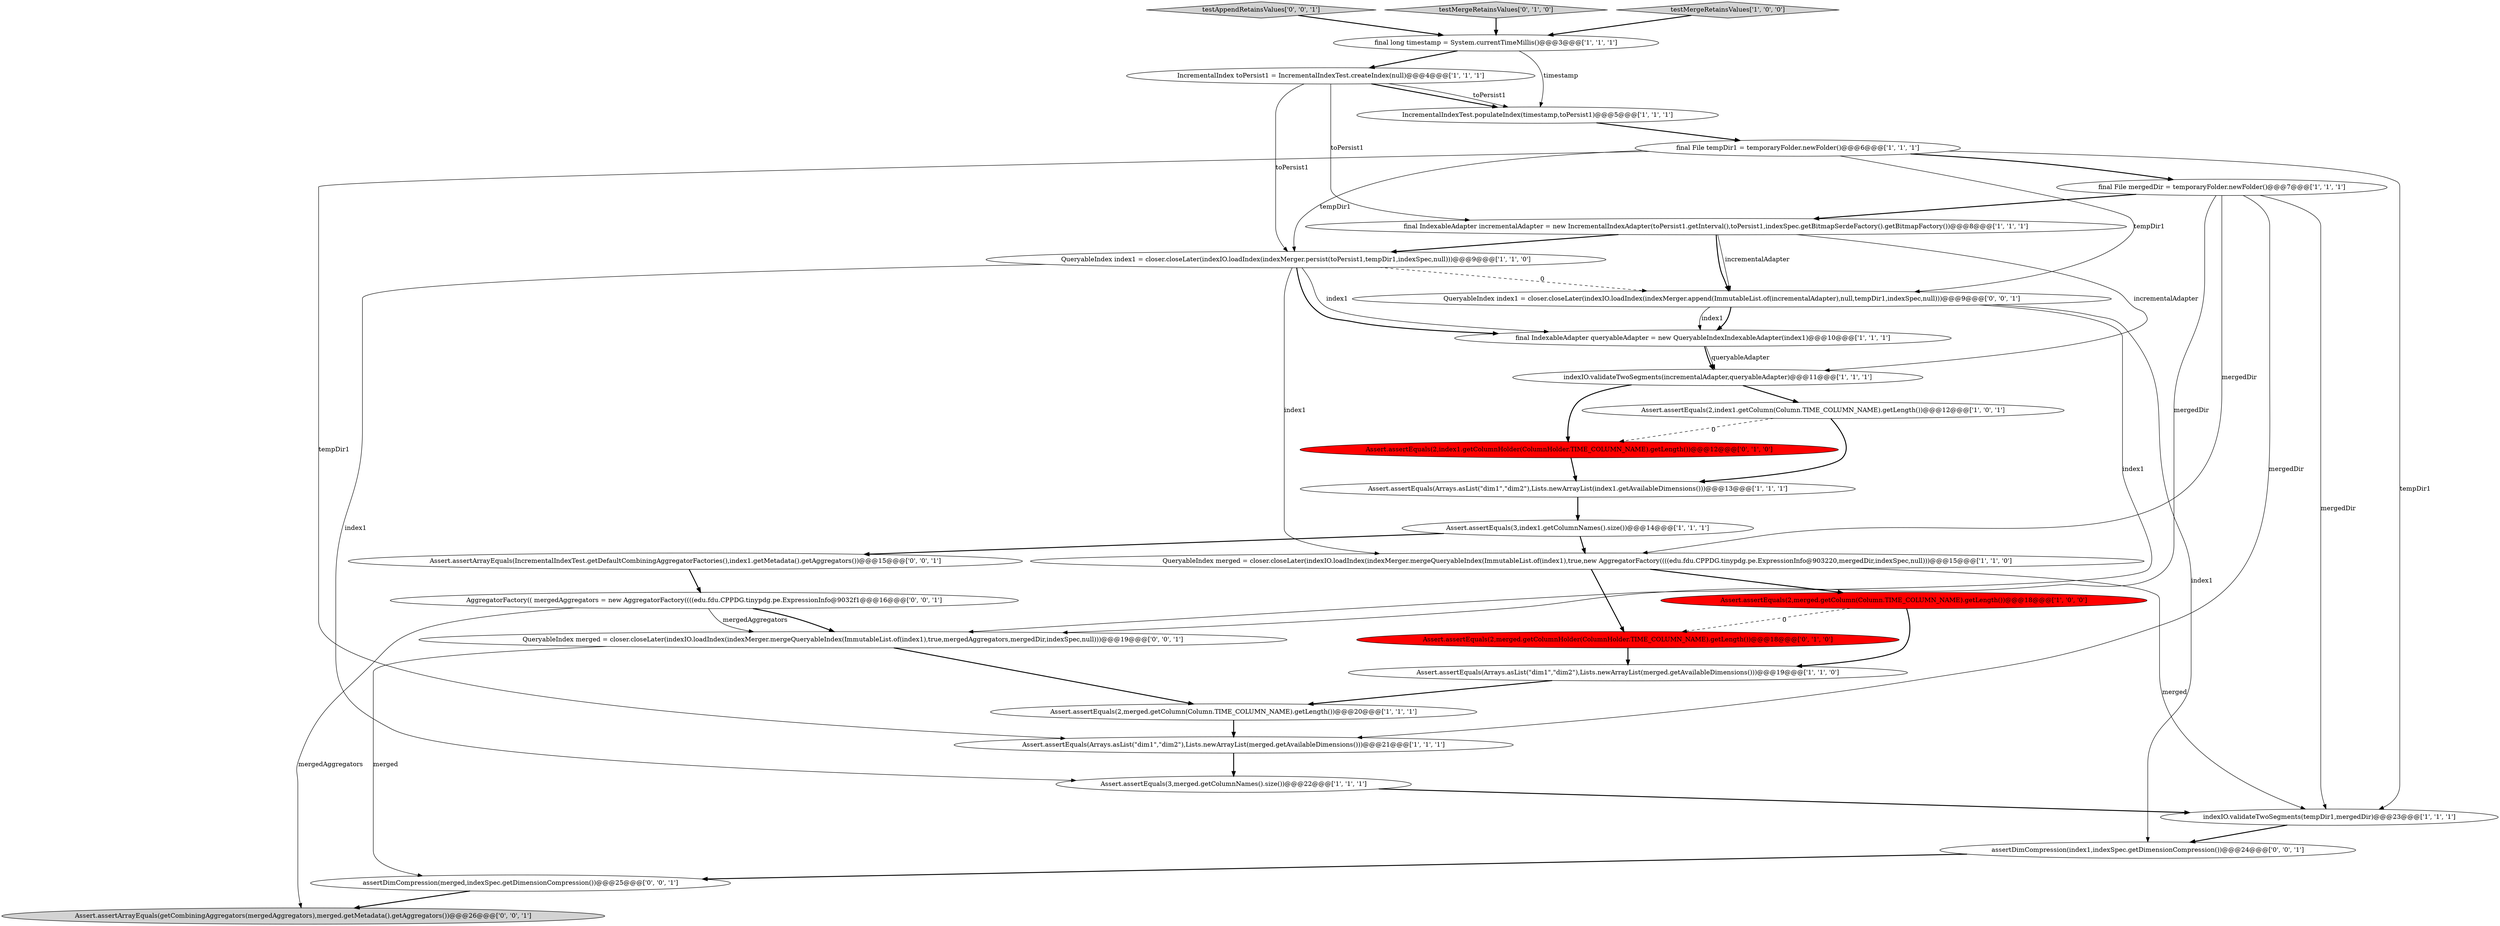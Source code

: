 digraph {
13 [style = filled, label = "final IndexableAdapter incrementalAdapter = new IncrementalIndexAdapter(toPersist1.getInterval(),toPersist1,indexSpec.getBitmapSerdeFactory().getBitmapFactory())@@@8@@@['1', '1', '1']", fillcolor = white, shape = ellipse image = "AAA0AAABBB1BBB"];
25 [style = filled, label = "Assert.assertArrayEquals(getCombiningAggregators(mergedAggregators),merged.getMetadata().getAggregators())@@@26@@@['0', '0', '1']", fillcolor = lightgray, shape = ellipse image = "AAA0AAABBB3BBB"];
0 [style = filled, label = "Assert.assertEquals(Arrays.asList(\"dim1\",\"dim2\"),Lists.newArrayList(index1.getAvailableDimensions()))@@@13@@@['1', '1', '1']", fillcolor = white, shape = ellipse image = "AAA0AAABBB1BBB"];
30 [style = filled, label = "QueryableIndex index1 = closer.closeLater(indexIO.loadIndex(indexMerger.append(ImmutableList.of(incrementalAdapter),null,tempDir1,indexSpec,null)))@@@9@@@['0', '0', '1']", fillcolor = white, shape = ellipse image = "AAA0AAABBB3BBB"];
1 [style = filled, label = "Assert.assertEquals(Arrays.asList(\"dim1\",\"dim2\"),Lists.newArrayList(merged.getAvailableDimensions()))@@@19@@@['1', '1', '0']", fillcolor = white, shape = ellipse image = "AAA0AAABBB1BBB"];
27 [style = filled, label = "Assert.assertArrayEquals(IncrementalIndexTest.getDefaultCombiningAggregatorFactories(),index1.getMetadata().getAggregators())@@@15@@@['0', '0', '1']", fillcolor = white, shape = ellipse image = "AAA0AAABBB3BBB"];
16 [style = filled, label = "final long timestamp = System.currentTimeMillis()@@@3@@@['1', '1', '1']", fillcolor = white, shape = ellipse image = "AAA0AAABBB1BBB"];
28 [style = filled, label = "testAppendRetainsValues['0', '0', '1']", fillcolor = lightgray, shape = diamond image = "AAA0AAABBB3BBB"];
21 [style = filled, label = "Assert.assertEquals(2,index1.getColumnHolder(ColumnHolder.TIME_COLUMN_NAME).getLength())@@@12@@@['0', '1', '0']", fillcolor = red, shape = ellipse image = "AAA1AAABBB2BBB"];
12 [style = filled, label = "Assert.assertEquals(2,index1.getColumn(Column.TIME_COLUMN_NAME).getLength())@@@12@@@['1', '0', '1']", fillcolor = white, shape = ellipse image = "AAA0AAABBB1BBB"];
6 [style = filled, label = "Assert.assertEquals(2,merged.getColumn(Column.TIME_COLUMN_NAME).getLength())@@@20@@@['1', '1', '1']", fillcolor = white, shape = ellipse image = "AAA0AAABBB1BBB"];
5 [style = filled, label = "Assert.assertEquals(3,merged.getColumnNames().size())@@@22@@@['1', '1', '1']", fillcolor = white, shape = ellipse image = "AAA0AAABBB1BBB"];
18 [style = filled, label = "final File mergedDir = temporaryFolder.newFolder()@@@7@@@['1', '1', '1']", fillcolor = white, shape = ellipse image = "AAA0AAABBB1BBB"];
29 [style = filled, label = "assertDimCompression(merged,indexSpec.getDimensionCompression())@@@25@@@['0', '0', '1']", fillcolor = white, shape = ellipse image = "AAA0AAABBB3BBB"];
19 [style = filled, label = "Assert.assertEquals(3,index1.getColumnNames().size())@@@14@@@['1', '1', '1']", fillcolor = white, shape = ellipse image = "AAA0AAABBB1BBB"];
20 [style = filled, label = "testMergeRetainsValues['0', '1', '0']", fillcolor = lightgray, shape = diamond image = "AAA0AAABBB2BBB"];
11 [style = filled, label = "final File tempDir1 = temporaryFolder.newFolder()@@@6@@@['1', '1', '1']", fillcolor = white, shape = ellipse image = "AAA0AAABBB1BBB"];
24 [style = filled, label = "QueryableIndex merged = closer.closeLater(indexIO.loadIndex(indexMerger.mergeQueryableIndex(ImmutableList.of(index1),true,mergedAggregators,mergedDir,indexSpec,null)))@@@19@@@['0', '0', '1']", fillcolor = white, shape = ellipse image = "AAA0AAABBB3BBB"];
26 [style = filled, label = "AggregatorFactory(( mergedAggregators = new AggregatorFactory((((edu.fdu.CPPDG.tinypdg.pe.ExpressionInfo@9032f1@@@16@@@['0', '0', '1']", fillcolor = white, shape = ellipse image = "AAA0AAABBB3BBB"];
3 [style = filled, label = "indexIO.validateTwoSegments(tempDir1,mergedDir)@@@23@@@['1', '1', '1']", fillcolor = white, shape = ellipse image = "AAA0AAABBB1BBB"];
15 [style = filled, label = "indexIO.validateTwoSegments(incrementalAdapter,queryableAdapter)@@@11@@@['1', '1', '1']", fillcolor = white, shape = ellipse image = "AAA0AAABBB1BBB"];
10 [style = filled, label = "testMergeRetainsValues['1', '0', '0']", fillcolor = lightgray, shape = diamond image = "AAA0AAABBB1BBB"];
23 [style = filled, label = "assertDimCompression(index1,indexSpec.getDimensionCompression())@@@24@@@['0', '0', '1']", fillcolor = white, shape = ellipse image = "AAA0AAABBB3BBB"];
22 [style = filled, label = "Assert.assertEquals(2,merged.getColumnHolder(ColumnHolder.TIME_COLUMN_NAME).getLength())@@@18@@@['0', '1', '0']", fillcolor = red, shape = ellipse image = "AAA1AAABBB2BBB"];
7 [style = filled, label = "IncrementalIndex toPersist1 = IncrementalIndexTest.createIndex(null)@@@4@@@['1', '1', '1']", fillcolor = white, shape = ellipse image = "AAA0AAABBB1BBB"];
8 [style = filled, label = "QueryableIndex index1 = closer.closeLater(indexIO.loadIndex(indexMerger.persist(toPersist1,tempDir1,indexSpec,null)))@@@9@@@['1', '1', '0']", fillcolor = white, shape = ellipse image = "AAA0AAABBB1BBB"];
9 [style = filled, label = "QueryableIndex merged = closer.closeLater(indexIO.loadIndex(indexMerger.mergeQueryableIndex(ImmutableList.of(index1),true,new AggregatorFactory((((edu.fdu.CPPDG.tinypdg.pe.ExpressionInfo@903220,mergedDir,indexSpec,null)))@@@15@@@['1', '1', '0']", fillcolor = white, shape = ellipse image = "AAA0AAABBB1BBB"];
4 [style = filled, label = "Assert.assertEquals(Arrays.asList(\"dim1\",\"dim2\"),Lists.newArrayList(merged.getAvailableDimensions()))@@@21@@@['1', '1', '1']", fillcolor = white, shape = ellipse image = "AAA0AAABBB1BBB"];
14 [style = filled, label = "IncrementalIndexTest.populateIndex(timestamp,toPersist1)@@@5@@@['1', '1', '1']", fillcolor = white, shape = ellipse image = "AAA0AAABBB1BBB"];
17 [style = filled, label = "final IndexableAdapter queryableAdapter = new QueryableIndexIndexableAdapter(index1)@@@10@@@['1', '1', '1']", fillcolor = white, shape = ellipse image = "AAA0AAABBB1BBB"];
2 [style = filled, label = "Assert.assertEquals(2,merged.getColumn(Column.TIME_COLUMN_NAME).getLength())@@@18@@@['1', '0', '0']", fillcolor = red, shape = ellipse image = "AAA1AAABBB1BBB"];
9->22 [style = bold, label=""];
5->3 [style = bold, label=""];
18->3 [style = solid, label="mergedDir"];
30->17 [style = bold, label=""];
21->0 [style = bold, label=""];
9->2 [style = bold, label=""];
0->19 [style = bold, label=""];
15->21 [style = bold, label=""];
2->1 [style = bold, label=""];
13->30 [style = solid, label="incrementalAdapter"];
11->4 [style = solid, label="tempDir1"];
11->30 [style = solid, label="tempDir1"];
18->4 [style = solid, label="mergedDir"];
11->3 [style = solid, label="tempDir1"];
16->7 [style = bold, label=""];
26->25 [style = solid, label="mergedAggregators"];
29->25 [style = bold, label=""];
13->30 [style = bold, label=""];
7->13 [style = solid, label="toPersist1"];
26->24 [style = bold, label=""];
12->0 [style = bold, label=""];
28->16 [style = bold, label=""];
8->17 [style = solid, label="index1"];
12->21 [style = dashed, label="0"];
11->18 [style = bold, label=""];
30->24 [style = solid, label="index1"];
18->9 [style = solid, label="mergedDir"];
26->24 [style = solid, label="mergedAggregators"];
9->3 [style = solid, label="merged"];
7->14 [style = bold, label=""];
23->29 [style = bold, label=""];
8->17 [style = bold, label=""];
6->4 [style = bold, label=""];
3->23 [style = bold, label=""];
1->6 [style = bold, label=""];
20->16 [style = bold, label=""];
17->15 [style = solid, label="queryableAdapter"];
10->16 [style = bold, label=""];
8->5 [style = solid, label="index1"];
19->9 [style = bold, label=""];
8->9 [style = solid, label="index1"];
19->27 [style = bold, label=""];
13->15 [style = solid, label="incrementalAdapter"];
30->17 [style = solid, label="index1"];
24->29 [style = solid, label="merged"];
17->15 [style = bold, label=""];
18->13 [style = bold, label=""];
16->14 [style = solid, label="timestamp"];
7->8 [style = solid, label="toPersist1"];
11->8 [style = solid, label="tempDir1"];
7->14 [style = solid, label="toPersist1"];
18->24 [style = solid, label="mergedDir"];
8->30 [style = dashed, label="0"];
15->12 [style = bold, label=""];
22->1 [style = bold, label=""];
13->8 [style = bold, label=""];
24->6 [style = bold, label=""];
2->22 [style = dashed, label="0"];
14->11 [style = bold, label=""];
4->5 [style = bold, label=""];
30->23 [style = solid, label="index1"];
27->26 [style = bold, label=""];
}
